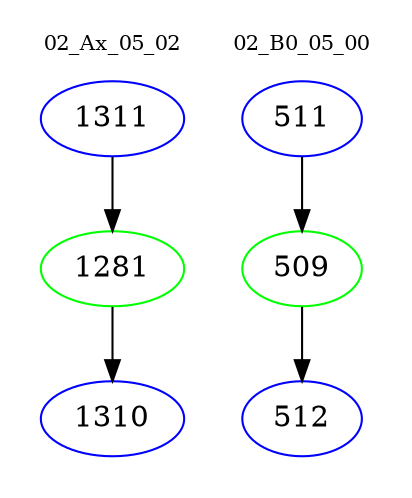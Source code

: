 digraph{
subgraph cluster_0 {
color = white
label = "02_Ax_05_02";
fontsize=10;
T0_1311 [label="1311", color="blue"]
T0_1311 -> T0_1281 [color="black"]
T0_1281 [label="1281", color="green"]
T0_1281 -> T0_1310 [color="black"]
T0_1310 [label="1310", color="blue"]
}
subgraph cluster_1 {
color = white
label = "02_B0_05_00";
fontsize=10;
T1_511 [label="511", color="blue"]
T1_511 -> T1_509 [color="black"]
T1_509 [label="509", color="green"]
T1_509 -> T1_512 [color="black"]
T1_512 [label="512", color="blue"]
}
}
